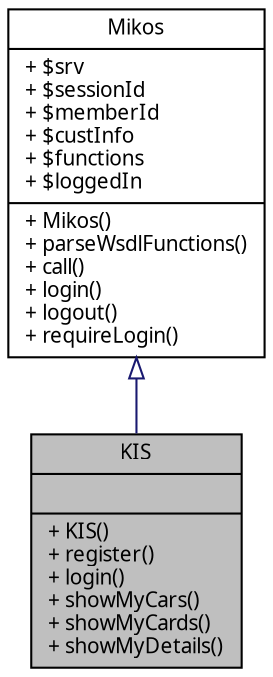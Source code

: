 digraph G
{
  edge [fontname="FreeSans.ttf",fontsize=10,labelfontname="FreeSans.ttf",labelfontsize=10];
  node [fontname="FreeSans.ttf",fontsize=10,shape=record];
  Node1 [label="{KIS\n||+ KIS()\l+ register()\l+ login()\l+ showMyCars()\l+ showMyCards()\l+ showMyDetails()\l}",height=0.2,width=0.4,color="black", fillcolor="grey75", style="filled" fontcolor="black"];
  Node2 -> Node1 [dir=back,color="midnightblue",fontsize=10,style="solid",arrowtail="empty"];
  Node2 [label="{Mikos\n|+ $srv\l+ $sessionId\l+ $memberId\l+ $custInfo\l+ $functions\l+ $loggedIn\l|+ Mikos()\l+ parseWsdlFunctions()\l+ call()\l+ login()\l+ logout()\l+ requireLogin()\l}",height=0.2,width=0.4,color="black", fillcolor="white", style="filled",URL="$class_mikos.html"];
}
